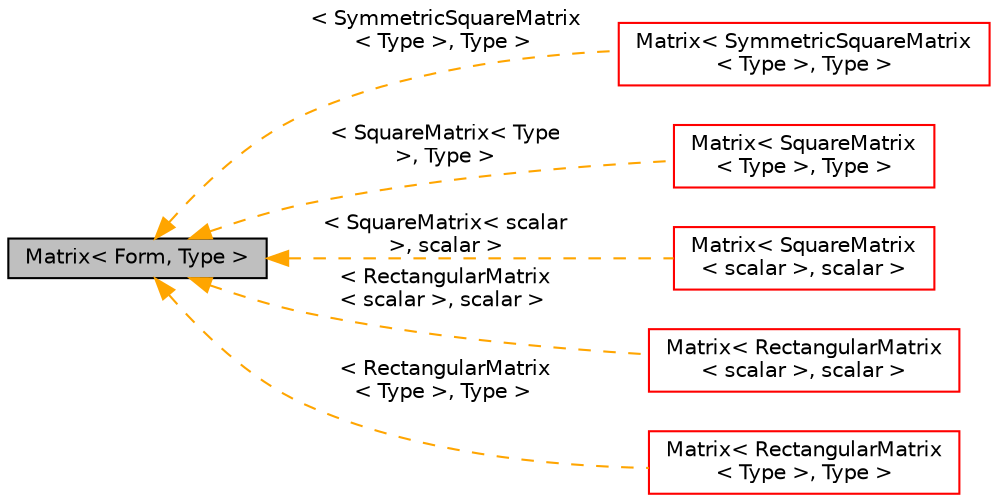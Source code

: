digraph "Matrix&lt; Form, Type &gt;"
{
  bgcolor="transparent";
  edge [fontname="Helvetica",fontsize="10",labelfontname="Helvetica",labelfontsize="10"];
  node [fontname="Helvetica",fontsize="10",shape=record];
  rankdir="LR";
  Node1 [label="Matrix\< Form, Type \>",height=0.2,width=0.4,color="black", fillcolor="grey75", style="filled", fontcolor="black"];
  Node1 -> Node2 [dir="back",color="orange",fontsize="10",style="dashed",label=" \< SymmetricSquareMatrix\l\< Type \>, Type \>" ,fontname="Helvetica"];
  Node2 [label="Matrix\< SymmetricSquareMatrix\l\< Type \>, Type \>",height=0.2,width=0.4,color="red",URL="$a01437.html"];
  Node1 -> Node3 [dir="back",color="orange",fontsize="10",style="dashed",label=" \< SquareMatrix\< Type\l \>, Type \>" ,fontname="Helvetica"];
  Node3 [label="Matrix\< SquareMatrix\l\< Type \>, Type \>",height=0.2,width=0.4,color="red",URL="$a01437.html"];
  Node1 -> Node4 [dir="back",color="orange",fontsize="10",style="dashed",label=" \< SquareMatrix\< scalar\l \>, scalar \>" ,fontname="Helvetica"];
  Node4 [label="Matrix\< SquareMatrix\l\< scalar \>, scalar \>",height=0.2,width=0.4,color="red",URL="$a01437.html"];
  Node1 -> Node5 [dir="back",color="orange",fontsize="10",style="dashed",label=" \< RectangularMatrix\l\< scalar \>, scalar \>" ,fontname="Helvetica"];
  Node5 [label="Matrix\< RectangularMatrix\l\< scalar \>, scalar \>",height=0.2,width=0.4,color="red",URL="$a01437.html"];
  Node1 -> Node6 [dir="back",color="orange",fontsize="10",style="dashed",label=" \< RectangularMatrix\l\< Type \>, Type \>" ,fontname="Helvetica"];
  Node6 [label="Matrix\< RectangularMatrix\l\< Type \>, Type \>",height=0.2,width=0.4,color="red",URL="$a01437.html"];
}
